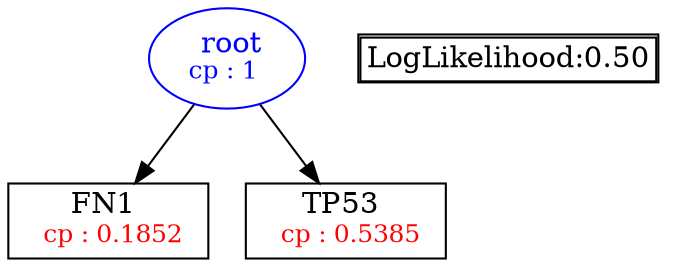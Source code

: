 digraph tree {
    "root" [label=<<font color='Blue'> root</font><br/><font color='Blue' POINT-SIZE='12'>cp : 1 </font>>, shape=oval, color=Blue];
    "S1" [label =<FN1 <br/> <font color='Red' POINT-SIZE='12'> cp : 0.1852 </font>>, shape=box];
    "S2" [label =<TP53 <br/> <font color='Red' POINT-SIZE='12'> cp : 0.5385 </font>>, shape=box];
    "root" -> "S1";
    "root" -> "S2";

    node[shape=plaintext]
    fontsize="10"
    struct1 [label=
    <<TABLE BORDER="1" CELLBORDER="1" CELLSPACING="0" >
    <TR><TD ALIGN="LEFT">LogLikelihood:0.50</TD></TR>
    </TABLE>>];

}
